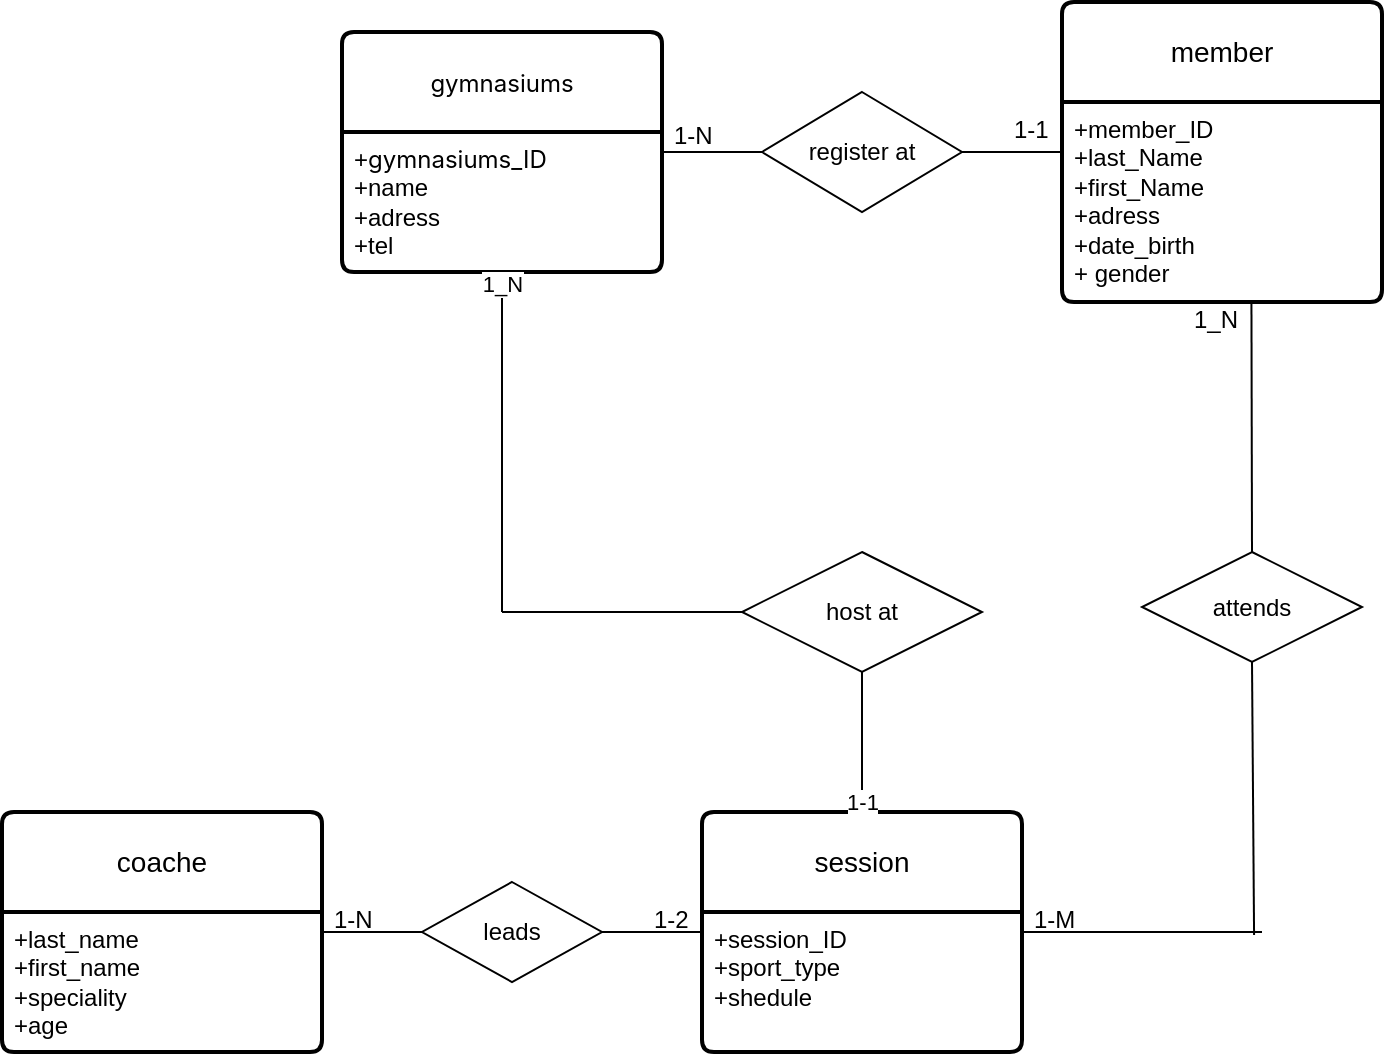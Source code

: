 <mxfile>
    <diagram id="GUwT0Ye_kUEuB-5MzVFx" name="Page-1">
        <mxGraphModel dx="90" dy="52" grid="1" gridSize="10" guides="1" tooltips="1" connect="1" arrows="1" fold="1" page="1" pageScale="1" pageWidth="850" pageHeight="1100" math="0" shadow="0">
            <root>
                <mxCell id="0"/>
                <mxCell id="1" parent="0"/>
                <mxCell id="3" value="&lt;span style=&quot;font-family: Inter, sans-serif; font-size: 12px; text-align: left;&quot;&gt;&lt;font style=&quot;color: rgb(0, 0, 0);&quot;&gt;gymnasiums&lt;/font&gt;&lt;/span&gt;" style="swimlane;childLayout=stackLayout;horizontal=1;startSize=50;horizontalStack=0;rounded=1;fontSize=14;fontStyle=0;strokeWidth=2;resizeParent=0;resizeLast=1;shadow=0;dashed=0;align=center;arcSize=4;whiteSpace=wrap;html=1;swimlaneLine=1;" vertex="1" parent="1">
                    <mxGeometry x="300" y="160" width="160" height="120" as="geometry">
                        <mxRectangle x="300" y="160" width="110" height="50" as="alternateBounds"/>
                    </mxGeometry>
                </mxCell>
                <mxCell id="4" value="&lt;div&gt;+&lt;span style=&quot;font-family: Inter, sans-serif; text-wrap-mode: wrap;&quot;&gt;&lt;font style=&quot;color: rgb(0, 0, 0);&quot;&gt;gymnasiums_ID&lt;/font&gt;&lt;/span&gt;&lt;/div&gt;+name&lt;br&gt;+adress&lt;br&gt;+tel" style="align=left;strokeColor=none;fillColor=none;spacingLeft=4;fontSize=12;verticalAlign=top;resizable=0;rotatable=0;part=1;html=1;" vertex="1" parent="3">
                    <mxGeometry y="50" width="160" height="70" as="geometry"/>
                </mxCell>
                <mxCell id="5" value="member" style="swimlane;childLayout=stackLayout;horizontal=1;startSize=50;horizontalStack=0;rounded=1;fontSize=14;fontStyle=0;strokeWidth=2;resizeParent=0;resizeLast=1;shadow=0;dashed=0;align=center;arcSize=4;whiteSpace=wrap;html=1;" vertex="1" parent="1">
                    <mxGeometry x="660" y="145" width="160" height="150" as="geometry"/>
                </mxCell>
                <mxCell id="6" value="+member_ID&lt;div&gt;+last_Name&lt;/div&gt;&lt;div&gt;+first_Name&lt;/div&gt;&lt;div&gt;+adress&lt;/div&gt;&lt;div&gt;+date_birth&lt;/div&gt;&lt;div&gt;+ gender&lt;/div&gt;" style="align=left;strokeColor=none;fillColor=none;spacingLeft=4;fontSize=12;verticalAlign=top;resizable=0;rotatable=0;part=1;html=1;" vertex="1" parent="5">
                    <mxGeometry y="50" width="160" height="100" as="geometry"/>
                </mxCell>
                <mxCell id="7" value="session" style="swimlane;childLayout=stackLayout;horizontal=1;startSize=50;horizontalStack=0;rounded=1;fontSize=14;fontStyle=0;strokeWidth=2;resizeParent=0;resizeLast=1;shadow=0;dashed=0;align=center;arcSize=4;whiteSpace=wrap;html=1;" vertex="1" parent="1">
                    <mxGeometry x="480" y="550" width="160" height="120" as="geometry"/>
                </mxCell>
                <mxCell id="8" value="&lt;div&gt;+session_ID&lt;/div&gt;+sport_type&lt;br&gt;+shedule" style="align=left;strokeColor=none;fillColor=none;spacingLeft=4;fontSize=12;verticalAlign=top;resizable=0;rotatable=0;part=1;html=1;" vertex="1" parent="7">
                    <mxGeometry y="50" width="160" height="70" as="geometry"/>
                </mxCell>
                <mxCell id="9" value="coache" style="swimlane;childLayout=stackLayout;horizontal=1;startSize=50;horizontalStack=0;rounded=1;fontSize=14;fontStyle=0;strokeWidth=2;resizeParent=0;resizeLast=1;shadow=0;dashed=0;align=center;arcSize=4;whiteSpace=wrap;html=1;" vertex="1" parent="1">
                    <mxGeometry x="130" y="550" width="160" height="120" as="geometry"/>
                </mxCell>
                <mxCell id="10" value="+last_name&lt;div&gt;&lt;font color=&quot;#000000&quot;&gt;+first_name&lt;br&gt;&lt;/font&gt;+speciality&lt;br&gt;+age&lt;/div&gt;" style="align=left;strokeColor=none;fillColor=none;spacingLeft=4;fontSize=12;verticalAlign=top;resizable=0;rotatable=0;part=1;html=1;" vertex="1" parent="9">
                    <mxGeometry y="50" width="160" height="70" as="geometry"/>
                </mxCell>
                <mxCell id="11" value="register at" style="shape=rhombus;perimeter=rhombusPerimeter;whiteSpace=wrap;html=1;align=center;" vertex="1" parent="1">
                    <mxGeometry x="510" y="190" width="100" height="60" as="geometry"/>
                </mxCell>
                <mxCell id="12" value="" style="line;strokeWidth=1;rotatable=0;dashed=0;labelPosition=right;align=left;verticalAlign=middle;spacingTop=0;spacingLeft=6;points=[];portConstraint=eastwest;" vertex="1" parent="1">
                    <mxGeometry x="460" y="215" width="50" height="10" as="geometry"/>
                </mxCell>
                <mxCell id="13" value="" style="line;strokeWidth=1;rotatable=0;dashed=0;labelPosition=right;align=left;verticalAlign=middle;spacingTop=0;spacingLeft=6;points=[];portConstraint=eastwest;" vertex="1" parent="1">
                    <mxGeometry x="610" y="212.5" width="50" height="15" as="geometry"/>
                </mxCell>
                <mxCell id="18" value="1-N" style="text;strokeColor=none;fillColor=none;spacingLeft=4;spacingRight=4;overflow=hidden;rotatable=0;points=[[0,0.5],[1,0.5]];portConstraint=eastwest;fontSize=12;whiteSpace=wrap;html=1;" vertex="1" parent="1">
                    <mxGeometry x="460" y="197.5" width="30" height="30" as="geometry"/>
                </mxCell>
                <mxCell id="19" value="1-1" style="text;strokeColor=none;fillColor=none;spacingLeft=4;spacingRight=4;overflow=hidden;rotatable=0;points=[[0,0.5],[1,0.5]];portConstraint=eastwest;fontSize=12;whiteSpace=wrap;html=1;" vertex="1" parent="1">
                    <mxGeometry x="630" y="195" width="30" height="30" as="geometry"/>
                </mxCell>
                <mxCell id="20" value="leads" style="shape=rhombus;perimeter=rhombusPerimeter;whiteSpace=wrap;html=1;align=center;" vertex="1" parent="1">
                    <mxGeometry x="340" y="585" width="90" height="50" as="geometry"/>
                </mxCell>
                <mxCell id="21" value="" style="line;strokeWidth=1;rotatable=0;dashed=0;labelPosition=right;align=left;verticalAlign=middle;spacingTop=0;spacingLeft=6;points=[];portConstraint=eastwest;" vertex="1" parent="1">
                    <mxGeometry x="290" y="605" width="50" height="10" as="geometry"/>
                </mxCell>
                <mxCell id="22" value="" style="line;strokeWidth=1;rotatable=0;dashed=0;labelPosition=right;align=left;verticalAlign=middle;spacingTop=0;spacingLeft=6;points=[];portConstraint=eastwest;" vertex="1" parent="1">
                    <mxGeometry x="430" y="605" width="50" height="10" as="geometry"/>
                </mxCell>
                <mxCell id="23" value="1-2" style="text;strokeColor=none;fillColor=none;spacingLeft=4;spacingRight=4;overflow=hidden;rotatable=0;points=[[0,0.5],[1,0.5]];portConstraint=eastwest;fontSize=12;whiteSpace=wrap;html=1;" vertex="1" parent="1">
                    <mxGeometry x="450" y="590" width="40" height="30" as="geometry"/>
                </mxCell>
                <mxCell id="28" value="1-N" style="text;strokeColor=none;fillColor=none;spacingLeft=4;spacingRight=4;overflow=hidden;rotatable=0;points=[[0,0.5],[1,0.5]];portConstraint=eastwest;fontSize=12;whiteSpace=wrap;html=1;" vertex="1" parent="1">
                    <mxGeometry x="290" y="590" width="40" height="30" as="geometry"/>
                </mxCell>
                <mxCell id="29" value="attends" style="shape=rhombus;perimeter=rhombusPerimeter;whiteSpace=wrap;html=1;align=center;" vertex="1" parent="1">
                    <mxGeometry x="700" y="420" width="110" height="55" as="geometry"/>
                </mxCell>
                <mxCell id="30" value="" style="line;strokeWidth=1;rotatable=0;dashed=0;labelPosition=right;align=left;verticalAlign=middle;spacingTop=0;spacingLeft=6;points=[];portConstraint=eastwest;" vertex="1" parent="1">
                    <mxGeometry x="640" y="605" width="120" height="10" as="geometry"/>
                </mxCell>
                <mxCell id="36" value="" style="endArrow=none;html=1;entryX=0.5;entryY=1;entryDx=0;entryDy=0;exitX=0.967;exitY=0.651;exitDx=0;exitDy=0;exitPerimeter=0;" edge="1" parent="1" source="30" target="29">
                    <mxGeometry width="50" height="50" relative="1" as="geometry">
                        <mxPoint x="750" y="560" as="sourcePoint"/>
                        <mxPoint x="810" y="560" as="targetPoint"/>
                    </mxGeometry>
                </mxCell>
                <mxCell id="37" value="" style="endArrow=none;html=1;exitX=0.5;exitY=0;exitDx=0;exitDy=0;entryX=0.592;entryY=0.99;entryDx=0;entryDy=0;entryPerimeter=0;" edge="1" parent="1" source="29" target="6">
                    <mxGeometry width="50" height="50" relative="1" as="geometry">
                        <mxPoint x="760" y="420" as="sourcePoint"/>
                        <mxPoint x="755" y="300" as="targetPoint"/>
                    </mxGeometry>
                </mxCell>
                <mxCell id="38" value="1_N" style="text;strokeColor=none;fillColor=none;spacingLeft=4;spacingRight=4;overflow=hidden;rotatable=0;points=[[0,0.5],[1,0.5]];portConstraint=eastwest;fontSize=12;whiteSpace=wrap;html=1;" vertex="1" parent="1">
                    <mxGeometry x="720" y="290" width="40" height="30" as="geometry"/>
                </mxCell>
                <mxCell id="39" value="1-M" style="text;strokeColor=none;fillColor=none;spacingLeft=4;spacingRight=4;overflow=hidden;rotatable=0;points=[[0,0.5],[1,0.5]];portConstraint=eastwest;fontSize=12;whiteSpace=wrap;html=1;" vertex="1" parent="1">
                    <mxGeometry x="640" y="590" width="40" height="30" as="geometry"/>
                </mxCell>
                <mxCell id="40" value="host at" style="shape=rhombus;perimeter=rhombusPerimeter;whiteSpace=wrap;html=1;align=center;" vertex="1" parent="1">
                    <mxGeometry x="500" y="420" width="120" height="60" as="geometry"/>
                </mxCell>
                <mxCell id="44" value="" style="endArrow=none;html=1;entryX=0.5;entryY=1;entryDx=0;entryDy=0;exitX=0.5;exitY=0;exitDx=0;exitDy=0;" edge="1" parent="1" source="7" target="40">
                    <mxGeometry width="50" height="50" relative="1" as="geometry">
                        <mxPoint x="556.154" y="530" as="sourcePoint"/>
                        <mxPoint x="590" y="470" as="targetPoint"/>
                    </mxGeometry>
                </mxCell>
                <mxCell id="45" value="1-1" style="edgeLabel;html=1;align=center;verticalAlign=middle;resizable=0;points=[];" vertex="1" connectable="0" parent="44">
                    <mxGeometry x="-0.856" relative="1" as="geometry">
                        <mxPoint as="offset"/>
                    </mxGeometry>
                </mxCell>
                <mxCell id="46" value="" style="endArrow=none;html=1;entryX=0.5;entryY=1;entryDx=0;entryDy=0;" edge="1" parent="1" target="4">
                    <mxGeometry width="50" height="50" relative="1" as="geometry">
                        <mxPoint x="380" y="450" as="sourcePoint"/>
                        <mxPoint x="410" y="400" as="targetPoint"/>
                    </mxGeometry>
                </mxCell>
                <mxCell id="48" value="1_N" style="edgeLabel;html=1;align=center;verticalAlign=middle;resizable=0;points=[];" vertex="1" connectable="0" parent="46">
                    <mxGeometry x="0.936" relative="1" as="geometry">
                        <mxPoint as="offset"/>
                    </mxGeometry>
                </mxCell>
                <mxCell id="47" value="" style="endArrow=none;html=1;entryX=0;entryY=0.5;entryDx=0;entryDy=0;" edge="1" parent="1" target="40">
                    <mxGeometry width="50" height="50" relative="1" as="geometry">
                        <mxPoint x="380" y="450" as="sourcePoint"/>
                        <mxPoint x="430" y="400" as="targetPoint"/>
                    </mxGeometry>
                </mxCell>
            </root>
        </mxGraphModel>
    </diagram>
</mxfile>